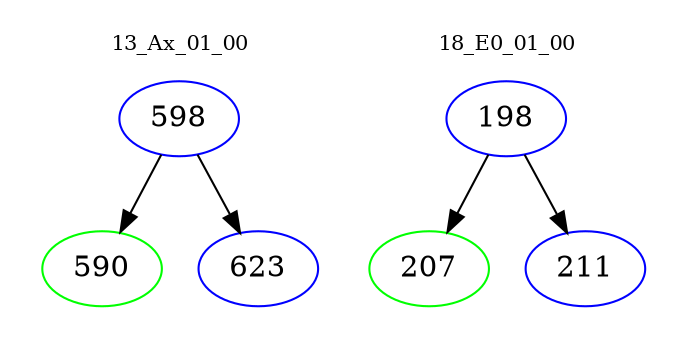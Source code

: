 digraph{
subgraph cluster_0 {
color = white
label = "13_Ax_01_00";
fontsize=10;
T0_598 [label="598", color="blue"]
T0_598 -> T0_590 [color="black"]
T0_590 [label="590", color="green"]
T0_598 -> T0_623 [color="black"]
T0_623 [label="623", color="blue"]
}
subgraph cluster_1 {
color = white
label = "18_E0_01_00";
fontsize=10;
T1_198 [label="198", color="blue"]
T1_198 -> T1_207 [color="black"]
T1_207 [label="207", color="green"]
T1_198 -> T1_211 [color="black"]
T1_211 [label="211", color="blue"]
}
}
